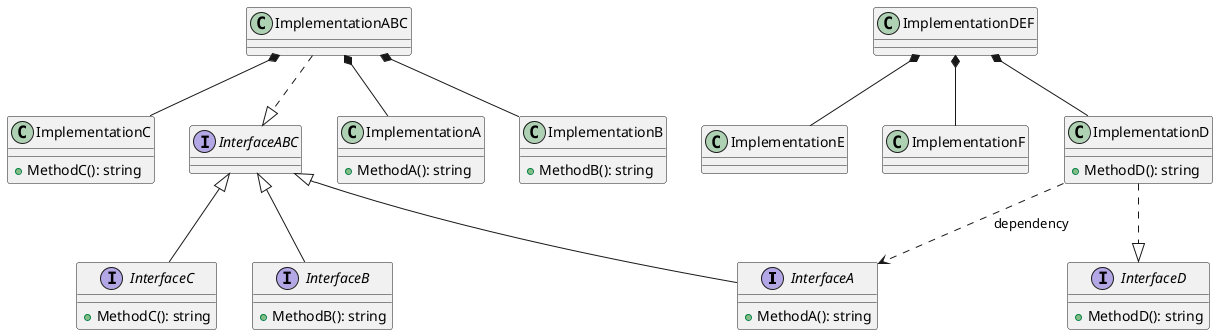 @startuml

interface InterfaceA {
  + MethodA(): string
}

interface InterfaceB {
  + MethodB(): string
}

interface InterfaceC {
  + MethodC(): string
}

interface InterfaceABC {
}

InterfaceABC <|-- InterfaceA
InterfaceABC <|-- InterfaceB
InterfaceABC <|-- InterfaceC

class ImplementationABC {
}

ImplementationABC ..|> InterfaceABC
ImplementationABC *-- ImplementationA
ImplementationABC *-- ImplementationB
ImplementationABC *-- ImplementationC

class ImplementationA {
  + MethodA(): string
}

class ImplementationB {
  + MethodB(): string
}

class ImplementationC {
  + MethodC(): string
}

interface InterfaceD {
  + MethodD(): string
}

class ImplementationD {
  + MethodD(): string
}

ImplementationD ..|> InterfaceD
ImplementationD ..> InterfaceA : dependency

class ImplementationE {
}

class ImplementationF {
}

class ImplementationDEF {
}

ImplementationDEF *-- ImplementationD
ImplementationDEF *-- ImplementationE
ImplementationDEF *-- ImplementationF

@enduml
